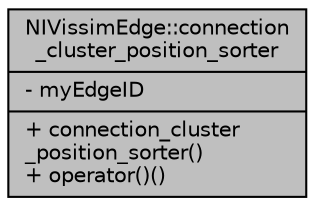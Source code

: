 digraph "NIVissimEdge::connection_cluster_position_sorter"
{
  edge [fontname="Helvetica",fontsize="10",labelfontname="Helvetica",labelfontsize="10"];
  node [fontname="Helvetica",fontsize="10",shape=record];
  Node1 [label="{NIVissimEdge::connection\l_cluster_position_sorter\n|- myEdgeID\l|+ connection_cluster\l_position_sorter()\l+ operator()()\l}",height=0.2,width=0.4,color="black", fillcolor="grey75", style="filled", fontcolor="black"];
}
